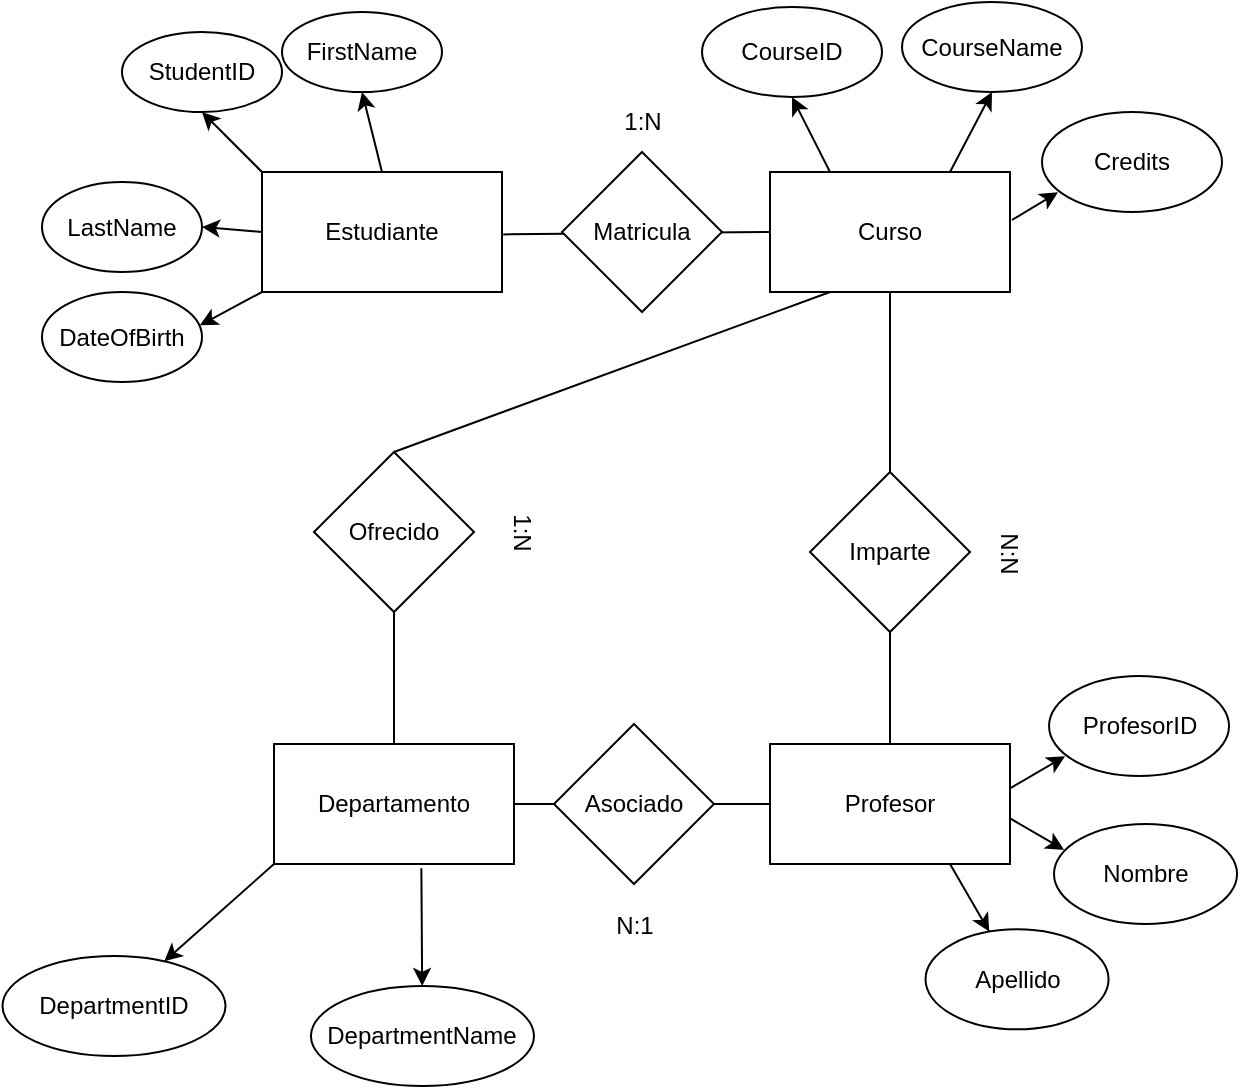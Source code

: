 <mxfile>
    <diagram id="Mq88om0MZ4iqaWooZR1S" name="Página-1">
        <mxGraphModel dx="1184" dy="620" grid="1" gridSize="10" guides="1" tooltips="1" connect="1" arrows="1" fold="1" page="1" pageScale="1" pageWidth="827" pageHeight="1169" math="0" shadow="0">
            <root>
                <mxCell id="0"/>
                <mxCell id="1" parent="0"/>
                <mxCell id="88" style="edgeStyle=none;html=1;exitX=0;exitY=0;exitDx=0;exitDy=0;entryX=0.5;entryY=1;entryDx=0;entryDy=0;" edge="1" parent="1" source="89" target="100">
                    <mxGeometry relative="1" as="geometry"/>
                </mxCell>
                <mxCell id="89" value="Estudiante" style="rounded=0;whiteSpace=wrap;html=1;" vertex="1" parent="1">
                    <mxGeometry x="210" y="225" width="120" height="60" as="geometry"/>
                </mxCell>
                <mxCell id="90" value="Curso" style="rounded=0;whiteSpace=wrap;html=1;" vertex="1" parent="1">
                    <mxGeometry x="464" y="225" width="120" height="60" as="geometry"/>
                </mxCell>
                <mxCell id="91" value="Profesor" style="rounded=0;whiteSpace=wrap;html=1;" vertex="1" parent="1">
                    <mxGeometry x="464" y="511" width="120" height="60" as="geometry"/>
                </mxCell>
                <mxCell id="92" value="Departamento" style="rounded=0;whiteSpace=wrap;html=1;" vertex="1" parent="1">
                    <mxGeometry x="216" y="511" width="120" height="60" as="geometry"/>
                </mxCell>
                <mxCell id="93" value="" style="endArrow=none;html=1;exitX=1.005;exitY=0.52;exitDx=0;exitDy=0;exitPerimeter=0;entryX=0;entryY=0.5;entryDx=0;entryDy=0;" edge="1" parent="1" source="89" target="90">
                    <mxGeometry width="50" height="50" relative="1" as="geometry">
                        <mxPoint x="430" y="255" as="sourcePoint"/>
                        <mxPoint x="480" y="205" as="targetPoint"/>
                    </mxGeometry>
                </mxCell>
                <mxCell id="94" value="" style="endArrow=none;html=1;exitX=0.5;exitY=1;exitDx=0;exitDy=0;entryX=0.5;entryY=0;entryDx=0;entryDy=0;startArrow=none;" edge="1" parent="1" source="125" target="91">
                    <mxGeometry width="50" height="50" relative="1" as="geometry">
                        <mxPoint x="520" y="491.1" as="sourcePoint"/>
                        <mxPoint x="719.4" y="441" as="targetPoint"/>
                    </mxGeometry>
                </mxCell>
                <mxCell id="95" value="" style="endArrow=none;html=1;exitX=1;exitY=0.5;exitDx=0;exitDy=0;entryX=0;entryY=0.5;entryDx=0;entryDy=0;" edge="1" parent="1" source="92" target="91">
                    <mxGeometry width="50" height="50" relative="1" as="geometry">
                        <mxPoint x="530" y="397" as="sourcePoint"/>
                        <mxPoint x="530" y="487" as="targetPoint"/>
                    </mxGeometry>
                </mxCell>
                <mxCell id="96" value="1:N" style="text;html=1;align=center;verticalAlign=middle;resizable=0;points=[];autosize=1;strokeColor=none;fillColor=none;" vertex="1" parent="1">
                    <mxGeometry x="380" y="185" width="40" height="30" as="geometry"/>
                </mxCell>
                <mxCell id="97" value="&lt;span style=&quot;color: rgba(0, 0, 0, 0); font-family: monospace; font-size: 0px; text-align: start;&quot;&gt;%3CmxGraphModel%3E%3Croot%3E%3CmxCell%20id%3D%220%22%2F%3E%3CmxCell%20id%3D%221%22%20parent%3D%220%22%2F%3E%3CmxCell%20id%3D%222%22%20value%3D%22N%3A1%22%20style%3D%22text%3Bhtml%3D1%3Balign%3Dcenter%3BverticalAlign%3Dmiddle%3Bresizable%3D0%3Bpoints%3D%5B%5D%3Bautosize%3D1%3BstrokeColor%3Dnone%3BfillColor%3Dnone%3B%22%20vertex%3D%221%22%20parent%3D%221%22%3E%3CmxGeometry%20x%3D%22330%22%20y%3D%22230%22%20width%3D%2240%22%20height%3D%2230%22%20as%3D%22geometry%22%2F%3E%3C%2FmxCell%3E%3C%2Froot%3E%3C%2FmxGraphModel%3E&lt;/span&gt;" style="text;html=1;align=center;verticalAlign=middle;resizable=0;points=[];autosize=1;strokeColor=none;fillColor=none;" vertex="1" parent="1">
                    <mxGeometry x="540" y="310" width="20" height="30" as="geometry"/>
                </mxCell>
                <mxCell id="98" value="N:N" style="text;html=1;align=center;verticalAlign=middle;resizable=0;points=[];autosize=1;strokeColor=none;fillColor=none;rotation=90;" vertex="1" parent="1">
                    <mxGeometry x="563.52" y="400" width="40" height="30" as="geometry"/>
                </mxCell>
                <mxCell id="99" value="N:1" style="text;html=1;align=center;verticalAlign=middle;resizable=0;points=[];autosize=1;strokeColor=none;fillColor=none;rotation=0;" vertex="1" parent="1">
                    <mxGeometry x="376" y="587" width="40" height="30" as="geometry"/>
                </mxCell>
                <mxCell id="100" value="StudentID" style="ellipse;whiteSpace=wrap;html=1;fontStyle=0" vertex="1" parent="1">
                    <mxGeometry x="140" y="155" width="80" height="40" as="geometry"/>
                </mxCell>
                <mxCell id="101" style="edgeStyle=none;html=1;exitX=0.5;exitY=0;exitDx=0;exitDy=0;entryX=0.5;entryY=1;entryDx=0;entryDy=0;" edge="1" parent="1" source="89" target="102">
                    <mxGeometry relative="1" as="geometry">
                        <mxPoint x="290" y="215" as="sourcePoint"/>
                    </mxGeometry>
                </mxCell>
                <mxCell id="102" value="FirstName" style="ellipse;whiteSpace=wrap;html=1;" vertex="1" parent="1">
                    <mxGeometry x="220" y="145" width="80" height="40" as="geometry"/>
                </mxCell>
                <mxCell id="103" style="edgeStyle=none;html=1;exitX=0;exitY=0.5;exitDx=0;exitDy=0;entryX=1;entryY=0.5;entryDx=0;entryDy=0;" edge="1" parent="1" source="89" target="104">
                    <mxGeometry relative="1" as="geometry">
                        <mxPoint x="150" y="310" as="sourcePoint"/>
                    </mxGeometry>
                </mxCell>
                <mxCell id="104" value="LastName" style="ellipse;whiteSpace=wrap;html=1;" vertex="1" parent="1">
                    <mxGeometry x="100" y="230" width="80" height="45" as="geometry"/>
                </mxCell>
                <mxCell id="105" style="edgeStyle=none;html=1;exitX=0.25;exitY=1;exitDx=0;exitDy=0;entryX=0.986;entryY=0.37;entryDx=0;entryDy=0;entryPerimeter=0;" edge="1" parent="1" target="106">
                    <mxGeometry relative="1" as="geometry">
                        <mxPoint x="210" y="285" as="sourcePoint"/>
                    </mxGeometry>
                </mxCell>
                <mxCell id="106" value="DateOfBirth" style="ellipse;whiteSpace=wrap;html=1;" vertex="1" parent="1">
                    <mxGeometry x="100" y="285" width="80" height="45" as="geometry"/>
                </mxCell>
                <mxCell id="107" style="edgeStyle=none;html=1;exitX=0.25;exitY=0;exitDx=0;exitDy=0;entryX=0.5;entryY=1;entryDx=0;entryDy=0;" edge="1" parent="1" source="90" target="108">
                    <mxGeometry relative="1" as="geometry">
                        <mxPoint x="540" y="167.5" as="sourcePoint"/>
                    </mxGeometry>
                </mxCell>
                <mxCell id="108" value="CourseID" style="ellipse;whiteSpace=wrap;html=1;fontStyle=0" vertex="1" parent="1">
                    <mxGeometry x="430" y="142.5" width="90" height="45" as="geometry"/>
                </mxCell>
                <mxCell id="109" style="edgeStyle=none;html=1;exitX=0.75;exitY=0;exitDx=0;exitDy=0;entryX=0.5;entryY=1;entryDx=0;entryDy=0;" edge="1" parent="1" source="90" target="110">
                    <mxGeometry relative="1" as="geometry">
                        <mxPoint x="584" y="216.25" as="sourcePoint"/>
                    </mxGeometry>
                </mxCell>
                <mxCell id="110" value="CourseName" style="ellipse;whiteSpace=wrap;html=1;" vertex="1" parent="1">
                    <mxGeometry x="530" y="140" width="90" height="45" as="geometry"/>
                </mxCell>
                <mxCell id="111" style="edgeStyle=none;html=1;exitX=1.008;exitY=0.4;exitDx=0;exitDy=0;entryX=0.089;entryY=0.803;entryDx=0;entryDy=0;exitPerimeter=0;entryPerimeter=0;" edge="1" parent="1" source="90" target="112">
                    <mxGeometry relative="1" as="geometry">
                        <mxPoint x="624" y="280" as="sourcePoint"/>
                    </mxGeometry>
                </mxCell>
                <mxCell id="112" value="Credits" style="ellipse;whiteSpace=wrap;html=1;" vertex="1" parent="1">
                    <mxGeometry x="600" y="195" width="90" height="50" as="geometry"/>
                </mxCell>
                <mxCell id="113" style="edgeStyle=none;html=1;exitX=1.004;exitY=0.365;exitDx=0;exitDy=0;entryX=0.089;entryY=0.803;entryDx=0;entryDy=0;exitPerimeter=0;entryPerimeter=0;" edge="1" parent="1" source="91" target="114">
                    <mxGeometry relative="1" as="geometry">
                        <mxPoint x="588.48" y="531" as="sourcePoint"/>
                    </mxGeometry>
                </mxCell>
                <mxCell id="114" value="ProfesorID" style="ellipse;whiteSpace=wrap;html=1;fontStyle=0" vertex="1" parent="1">
                    <mxGeometry x="603.52" y="477" width="90" height="50" as="geometry"/>
                </mxCell>
                <mxCell id="115" style="edgeStyle=none;html=1;exitX=1.002;exitY=0.622;exitDx=0;exitDy=0;entryX=0.055;entryY=0.258;entryDx=0;entryDy=0;exitPerimeter=0;entryPerimeter=0;" edge="1" parent="1" source="91" target="116">
                    <mxGeometry relative="1" as="geometry">
                        <mxPoint x="584.48" y="606.9" as="sourcePoint"/>
                    </mxGeometry>
                </mxCell>
                <mxCell id="116" value="Nombre" style="ellipse;whiteSpace=wrap;html=1;" vertex="1" parent="1">
                    <mxGeometry x="606" y="551" width="91.52" height="50" as="geometry"/>
                </mxCell>
                <mxCell id="117" style="edgeStyle=none;html=1;exitX=0.75;exitY=1;exitDx=0;exitDy=0;" edge="1" parent="1" source="91" target="118">
                    <mxGeometry relative="1" as="geometry">
                        <mxPoint x="516.0" y="601" as="sourcePoint"/>
                    </mxGeometry>
                </mxCell>
                <mxCell id="118" value="Apellido" style="ellipse;whiteSpace=wrap;html=1;" vertex="1" parent="1">
                    <mxGeometry x="541.76" y="603.68" width="91.52" height="50" as="geometry"/>
                </mxCell>
                <mxCell id="119" style="edgeStyle=none;html=1;exitX=0.614;exitY=1.036;exitDx=0;exitDy=0;exitPerimeter=0;" edge="1" parent="1" source="92" target="120">
                    <mxGeometry relative="1" as="geometry">
                        <mxPoint x="242.72" y="553.34" as="sourcePoint"/>
                    </mxGeometry>
                </mxCell>
                <mxCell id="120" value="DepartmentName" style="ellipse;whiteSpace=wrap;html=1;" vertex="1" parent="1">
                    <mxGeometry x="234.48" y="632" width="111.52" height="50" as="geometry"/>
                </mxCell>
                <mxCell id="121" style="edgeStyle=none;html=1;exitX=0;exitY=1;exitDx=0;exitDy=0;" edge="1" parent="1" source="92" target="122">
                    <mxGeometry relative="1" as="geometry">
                        <mxPoint x="139.68" y="522.82" as="sourcePoint"/>
                    </mxGeometry>
                </mxCell>
                <mxCell id="122" value="DepartmentID" style="ellipse;whiteSpace=wrap;html=1;fontStyle=0" vertex="1" parent="1">
                    <mxGeometry x="80.24" y="617" width="111.52" height="50" as="geometry"/>
                </mxCell>
                <mxCell id="123" value="Matricula" style="rhombus;whiteSpace=wrap;html=1;fontSize=12;fontColor=default;" vertex="1" parent="1">
                    <mxGeometry x="360" y="215.0" width="80" height="80" as="geometry"/>
                </mxCell>
                <mxCell id="124" value="" style="endArrow=none;html=1;exitX=0.5;exitY=1;exitDx=0;exitDy=0;entryX=0.5;entryY=0;entryDx=0;entryDy=0;" edge="1" parent="1" source="90" target="125">
                    <mxGeometry width="50" height="50" relative="1" as="geometry">
                        <mxPoint x="524.0" y="285" as="sourcePoint"/>
                        <mxPoint x="524.0" y="375" as="targetPoint"/>
                    </mxGeometry>
                </mxCell>
                <mxCell id="125" value="Imparte" style="rhombus;whiteSpace=wrap;html=1;fontSize=12;fontColor=default;" vertex="1" parent="1">
                    <mxGeometry x="484" y="375" width="80" height="80" as="geometry"/>
                </mxCell>
                <mxCell id="126" value="Asociado" style="rhombus;whiteSpace=wrap;html=1;fontSize=12;fontColor=default;" vertex="1" parent="1">
                    <mxGeometry x="356" y="501" width="80" height="80" as="geometry"/>
                </mxCell>
                <mxCell id="127" value="Ofrecido" style="rhombus;whiteSpace=wrap;html=1;fontSize=12;fontColor=default;" vertex="1" parent="1">
                    <mxGeometry x="236" y="365" width="80" height="80" as="geometry"/>
                </mxCell>
                <mxCell id="128" value="" style="endArrow=none;html=1;exitX=0.25;exitY=1;exitDx=0;exitDy=0;entryX=0.5;entryY=0;entryDx=0;entryDy=0;" edge="1" parent="1" source="90" target="127">
                    <mxGeometry width="50" height="50" relative="1" as="geometry">
                        <mxPoint x="534" y="295" as="sourcePoint"/>
                        <mxPoint x="534" y="385" as="targetPoint"/>
                    </mxGeometry>
                </mxCell>
                <mxCell id="129" value="" style="endArrow=none;html=1;exitX=0.5;exitY=1;exitDx=0;exitDy=0;entryX=0.5;entryY=0;entryDx=0;entryDy=0;" edge="1" parent="1" source="127" target="92">
                    <mxGeometry width="50" height="50" relative="1" as="geometry">
                        <mxPoint x="504" y="295" as="sourcePoint"/>
                        <mxPoint x="286" y="375" as="targetPoint"/>
                    </mxGeometry>
                </mxCell>
                <mxCell id="130" value="1:N" style="text;html=1;align=center;verticalAlign=middle;resizable=0;points=[];autosize=1;strokeColor=none;fillColor=none;rotation=90;" vertex="1" parent="1">
                    <mxGeometry x="320" y="390" width="40" height="30" as="geometry"/>
                </mxCell>
            </root>
        </mxGraphModel>
    </diagram>
</mxfile>